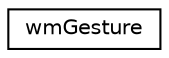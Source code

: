 digraph G
{
  edge [fontname="Helvetica",fontsize="10",labelfontname="Helvetica",labelfontsize="10"];
  node [fontname="Helvetica",fontsize="10",shape=record];
  rankdir=LR;
  Node1 [label="wmGesture",height=0.2,width=0.4,color="black", fillcolor="white", style="filled",URL="$de/d14/structwmGesture.html"];
}
